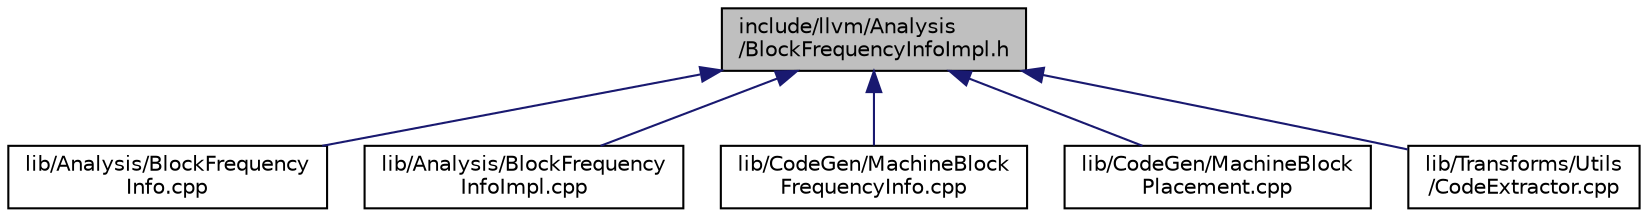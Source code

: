 digraph "include/llvm/Analysis/BlockFrequencyInfoImpl.h"
{
 // LATEX_PDF_SIZE
  bgcolor="transparent";
  edge [fontname="Helvetica",fontsize="10",labelfontname="Helvetica",labelfontsize="10"];
  node [fontname="Helvetica",fontsize="10",shape="box"];
  Node1 [label="include/llvm/Analysis\l/BlockFrequencyInfoImpl.h",height=0.2,width=0.4,color="black", fillcolor="grey75", style="filled", fontcolor="black",tooltip=" "];
  Node1 -> Node2 [dir="back",color="midnightblue",fontsize="10",style="solid",fontname="Helvetica"];
  Node2 [label="lib/Analysis/BlockFrequency\lInfo.cpp",height=0.2,width=0.4,color="black",URL="$BlockFrequencyInfo_8cpp.html",tooltip=" "];
  Node1 -> Node3 [dir="back",color="midnightblue",fontsize="10",style="solid",fontname="Helvetica"];
  Node3 [label="lib/Analysis/BlockFrequency\lInfoImpl.cpp",height=0.2,width=0.4,color="black",URL="$BlockFrequencyInfoImpl_8cpp.html",tooltip=" "];
  Node1 -> Node4 [dir="back",color="midnightblue",fontsize="10",style="solid",fontname="Helvetica"];
  Node4 [label="lib/CodeGen/MachineBlock\lFrequencyInfo.cpp",height=0.2,width=0.4,color="black",URL="$MachineBlockFrequencyInfo_8cpp.html",tooltip=" "];
  Node1 -> Node5 [dir="back",color="midnightblue",fontsize="10",style="solid",fontname="Helvetica"];
  Node5 [label="lib/CodeGen/MachineBlock\lPlacement.cpp",height=0.2,width=0.4,color="black",URL="$MachineBlockPlacement_8cpp.html",tooltip=" "];
  Node1 -> Node6 [dir="back",color="midnightblue",fontsize="10",style="solid",fontname="Helvetica"];
  Node6 [label="lib/Transforms/Utils\l/CodeExtractor.cpp",height=0.2,width=0.4,color="black",URL="$CodeExtractor_8cpp.html",tooltip=" "];
}

